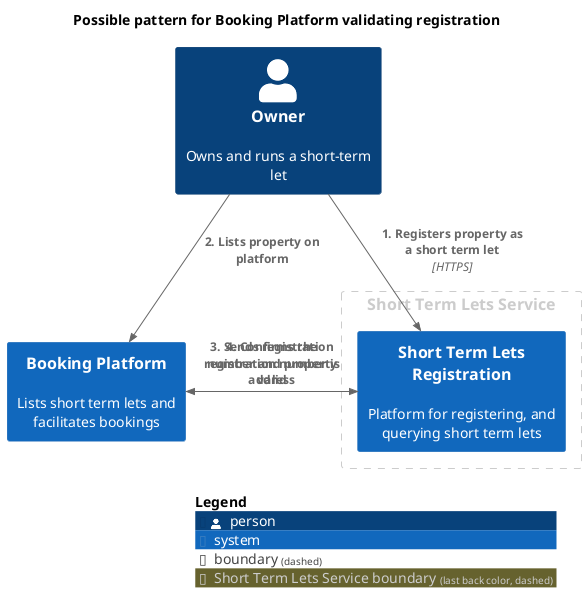 @startuml
set separator none
title Possible pattern for Booking Platform validating registration

top to bottom direction

!include <C4/C4>
!include <C4/C4_Context>

AddBoundaryTag("Short Term Lets Service", $borderColor="#cccccc", $fontColor="#cccccc", $borderStyle="dashed")
Boundary(group_1, "Short Term Lets Service", $tags="Short Term Lets Service") {
  System(ShortTermLetsRegistration, "Short Term Lets Registration", $descr="Platform for registering, and querying short term lets", $tags="", $link="")
}

Person(Owner, "Owner", $descr="Owns and runs a short-term let", $tags="", $link="")
System(BookingPlatform, "Booking Platform", $descr="Lists short term lets and facilitates bookings", $tags="", $link="")
Rel(Owner, ShortTermLetsRegistration, "1. Registers property as a short term let", $techn="HTTPS", $tags="", $link="")
Rel(Owner, BookingPlatform, "2. Lists property on platform", $techn="", $tags="", $link="")
Rel(BookingPlatform, ShortTermLetsRegistration, "3. Sends registration number and property address", $techn="", $tags="", $link="")
Rel(ShortTermLetsRegistration, BookingPlatform, "4. Confirms the registration number is valid", $techn="", $tags="", $link="")

SHOW_LEGEND(true)
@enduml